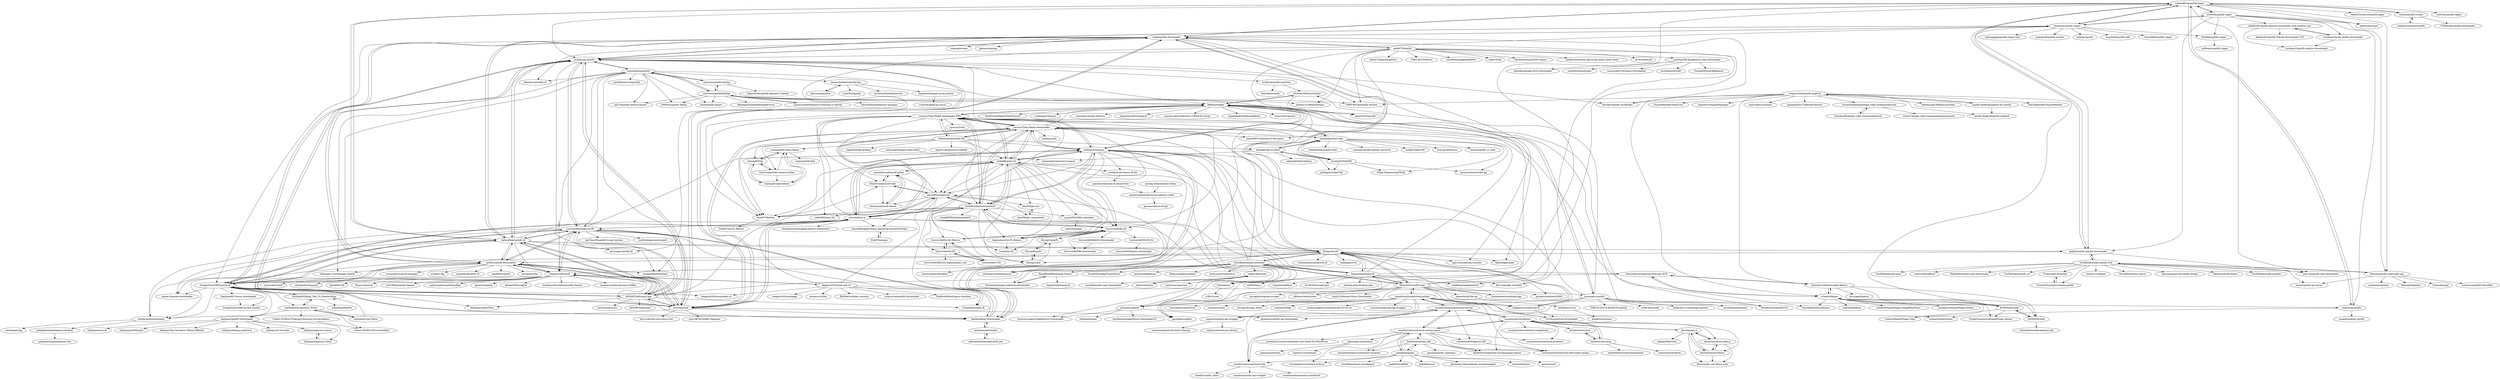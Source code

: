 digraph G {
"robbeofficial/spotifyripper" -> "jrnewell/spotify-ripper"
"robbeofficial/spotifyripper" -> "hbashton/spotify-ripper"
"robbeofficial/spotifyripper" -> "qrpike/spotify-playlist-downloader"
"robbeofficial/spotifyripper" -> "AndersTornkvist/spotifyripper"
"robbeofficial/spotifyripper" -> "frosas/spotify-to-mp3"
"robbeofficial/spotifyripper" -> "mopidy/pyspotify"
"robbeofficial/spotifyripper" -> "Hexxeh/spotify-websocket-api"
"robbeofficial/spotifyripper" -> "paul-vg/spotify-mp3-downloader"
"robbeofficial/spotifyripper" -> "tmerten/spotify-ripper"
"robbeofficial/spotifyripper" -> "ritiek/spotify-downloader"
"robbeofficial/spotifyripper" -> "jwallet/spy-spotify"
"robbeofficial/spotifyripper" -> "plietar/librespot" ["e"=1]
"robbeofficial/spotifyripper" -> "SathyaBhat/spotify-dl"
"Otiel/BandcampDownloader" -> "iheanyi/bandcamp-dl"
"Otiel/BandcampDownloader" -> "RyanBluth/Bandcamp-Greasy"
"Otiel/BandcampDownloader" -> "Miserlou/SoundScrape"
"Otiel/BandcampDownloader" -> "Ezwen/bandcamp-collection-downloader"
"Otiel/BandcampDownloader" -> "yaronzz/Tidal-Media-Downloader-PRO"
"Otiel/BandcampDownloader" -> "TumblThreeApp/TumblThree" ["e"=1]
"Otiel/BandcampDownloader" -> "adsbypasser/adsbypasser" ["e"=1]
"Otiel/BandcampDownloader" -> "obskyr/khinsider"
"Otiel/BandcampDownloader" -> "jaymoulin/keeptune"
"Otiel/BandcampDownloader" -> "flyingrub/scdl"
"Otiel/BandcampDownloader" -> "gpchelkin/scdlbot" ["e"=1]
"Otiel/BandcampDownloader" -> "thelucifermorningstar/SMLoadr-AUX"
"Otiel/BandcampDownloader" -> "yaronzz/Tidal-Media-Downloader"
"Otiel/BandcampDownloader" -> "Bionus/imgbrd-grabber" ["e"=1]
"Otiel/BandcampDownloader" -> "hydrusnetwork/hydrus" ["e"=1]
"iheanyi/bandcamp-dl" -> "Otiel/BandcampDownloader"
"iheanyi/bandcamp-dl" -> "Miserlou/SoundScrape"
"iheanyi/bandcamp-dl" -> "flyingrub/scdl"
"iheanyi/bandcamp-dl" -> "nathom/streamrip"
"iheanyi/bandcamp-dl" -> "gpchelkin/scdlbot" ["e"=1]
"iheanyi/bandcamp-dl" -> "eLvErDe/museek-plus" ["e"=1]
"iheanyi/bandcamp-dl" -> "vitiko98/qobuz-dl"
"iheanyi/bandcamp-dl" -> "nicotine-plus/nicotine-plus" ["e"=1]
"iheanyi/bandcamp-dl" -> "Ibit-to/google-unlocked" ["e"=1]
"iheanyi/bandcamp-dl" -> "Rafiuth/Soggfy"
"iheanyi/bandcamp-dl" -> "ccd0/4chan-x" ["e"=1]
"iheanyi/bandcamp-dl" -> "ImAiiR/QobuzDownloaderX"
"iheanyi/bandcamp-dl" -> "tonikelope/megabasterd" ["e"=1]
"iheanyi/bandcamp-dl" -> "sirjaren/redoflacs" ["e"=1]
"iheanyi/bandcamp-dl" -> "yaronzz/Tidal-Media-Downloader"
"oSumAtrIX/DownOnSpot" -> "Rafiuth/Soggfy"
"oSumAtrIX/DownOnSpot" -> "agent255/clspotify"
"watsonbox/exportify" -> "caseychu/spotify-backup"
"watsonbox/exportify" -> "secuvera/SpotMyBackup"
"watsonbox/exportify" -> "jwallet/spy-spotify"
"watsonbox/exportify" -> "simonschellaert/spotify2am"
"watsonbox/exportify" -> "Rafiuth/Soggfy"
"watsonbox/exportify" -> "jal278/spotify-playlist-export"
"watsonbox/exportify" -> "spotDL/spotify-downloader"
"watsonbox/exportify" -> "JMPerez/spotify-dedup" ["e"=1]
"watsonbox/exportify" -> "xManager-v2/xManager-Spotify" ["e"=1]
"watsonbox/exportify" -> "jlund/spotify-export" ["e"=1]
"watsonbox/exportify" -> "deepjyoti30/ytmdl"
"watsonbox/exportify" -> "LaurenceRawlings/savify"
"watsonbox/exportify" -> "khanhas/spicetify-cli" ["e"=1]
"watsonbox/exportify" -> "mrpond/BlockTheSpot" ["e"=1]
"watsonbox/exportify" -> "pavelkomarov/exportify"
"AllToMP3/alltomp3-app" -> "LaurenceRawlings/savify"
"AllToMP3/alltomp3-app" -> "SwapnilSoni1999/spotify-dl"
"AllToMP3/alltomp3-app" -> "AllToMP3/alltomp3"
"AllToMP3/alltomp3-app" -> "jwallet/spy-spotify"
"AllToMP3/alltomp3-app" -> "artyshko/smd"
"AllToMP3/alltomp3-app" -> "spotDL/spotify-downloader"
"AllToMP3/alltomp3-app" -> "ritiek/spotify-downloader"
"AllToMP3/alltomp3-app" -> "SathyaBhat/spotify-dl"
"AllToMP3/alltomp3-app" -> "miraclx/freyr-js"
"AllToMP3/alltomp3-app" -> "deepjyoti30/ytmdl"
"AllToMP3/alltomp3-app" -> "kmille/deezer-downloader"
"AllToMP3/alltomp3-app" -> "flyingrub/scdl"
"AllToMP3/alltomp3-app" -> "Shabinder/SpotiFlyer" ["e"=1]
"AllToMP3/alltomp3-app" -> "vincelwt/harmony" ["e"=1]
"AllToMP3/alltomp3-app" -> "Oshan96/monkey-dl" ["e"=1]
"deepjyoti30/ytmdl" -> "deepjyoti30/ytmdl-web-v2"
"deepjyoti30/ytmdl" -> "pystardust/ytfzf" ["e"=1]
"deepjyoti30/ytmdl" -> "spotDL/spotify-downloader"
"deepjyoti30/ytmdl" -> "sdushantha/tmpmail" ["e"=1]
"deepjyoti30/ytmdl" -> "LaurenceRawlings/savify"
"deepjyoti30/ytmdl" -> "adi1090x/rofi" ["e"=1]
"deepjyoti30/ytmdl" -> "deepjyoti30/downloader-cli"
"deepjyoti30/ytmdl" -> "Bugswriter/tuxi" ["e"=1]
"deepjyoti30/ytmdl" -> "adi1090x/polybar-themes" ["e"=1]
"deepjyoti30/ytmdl" -> "polymorphicshade/NewPipe" ["e"=1]
"deepjyoti30/ytmdl" -> "qarmin/czkawka" ["e"=1]
"deepjyoti30/ytmdl" -> "akshat46/FlyingFox" ["e"=1]
"deepjyoti30/ytmdl" -> "morpheusthewhite/spicetify-themes" ["e"=1]
"deepjyoti30/ytmdl" -> "SwapnilSoni1999/spotify-dl"
"deepjyoti30/ytmdl" -> "manilarome/the-glorious-dotfiles" ["e"=1]
"lukapusic/soundcloud-dl" -> "flyingrub/scdl"
"lukapusic/soundcloud-dl" -> "013/Soundcloud-Downloader"
"Sorrow446/Qo-DL-Reborn" -> "Sorrow446/Qo-DL"
"Sorrow446/Qo-DL-Reborn" -> "Sorrow446/Ti-DL"
"Sorrow446/Qo-DL-Reborn" -> "Sorrow446/MQ-DL"
"spotDL/spotify-downloader" -> "Shabinder/SpotiFlyer" ["e"=1]
"spotDL/spotify-downloader" -> "SathyaBhat/spotify-dl"
"spotDL/spotify-downloader" -> "SwapnilSoni1999/spotify-dl"
"spotDL/spotify-downloader" -> "yt-dlp/yt-dlp" ["e"=1]
"spotDL/spotify-downloader" -> "LaurenceRawlings/savify"
"spotDL/spotify-downloader" -> "mrpond/BlockTheSpot" ["e"=1]
"spotDL/spotify-downloader" -> "spicetify/spicetify-cli" ["e"=1]
"spotDL/spotify-downloader" -> "xManager-v2/xManager-Spotify" ["e"=1]
"spotDL/spotify-downloader" -> "amd64fox/SpotX" ["e"=1]
"spotDL/spotify-downloader" -> "deepjyoti30/ytmdl"
"spotDL/spotify-downloader" -> "jwallet/spy-spotify"
"spotDL/spotify-downloader" -> "artyshko/smd"
"spotDL/spotify-downloader" -> "pytube/pytube" ["e"=1]
"spotDL/spotify-downloader" -> "revanced/revanced-manager" ["e"=1]
"spotDL/spotify-downloader" -> "AllToMP3/alltomp3-app"
"okonek/tidal-cli-client" -> "lucaslg26/TidalAPI"
"okonek/tidal-cli-client" -> "tamland/python-tidal"
"okonek/tidal-cli-client" -> "arnesongit/repository.arneson"
"okonek/tidal-cli-client" -> "valknight/tidal-desktop"
"Rafiuth/Soggfy" -> "oSumAtrIX/DownOnSpot"
"Rafiuth/Soggfy" -> "jsavargas/zspotify"
"Rafiuth/Soggfy" -> "agent255/clspotify"
"Rafiuth/Soggfy" -> "nathom/streamrip"
"Rafiuth/Soggfy" -> "Cumcord/Cumcord" ["e"=1]
"Rafiuth/Soggfy" -> "FastForwardTeam/FastForward" ["e"=1]
"Rafiuth/Soggfy" -> "wvdumper/dumper" ["e"=1]
"Rafiuth/Soggfy" -> "yaronzz/Tidal-Media-Downloader-PRO"
"Rafiuth/Soggfy" -> "rowrawer/stream-detector" ["e"=1]
"Rafiuth/Soggfy" -> "casualsnek/onthespot"
"Rafiuth/Soggfy" -> "SpamVerse/Piratezparty" ["e"=1]
"Rafiuth/Soggfy" -> "parnexcodes/widevine-L3-WEB-DL-Script" ["e"=1]
"Rafiuth/Soggfy" -> "bogachenko/fuckfuckadblock" ["e"=1]
"Rafiuth/Soggfy" -> "PacketSurf/ZSpotifyGUI"
"Rafiuth/Soggfy" -> "Dniel97/RedSea"
"yaronzz/Tidal-Media-Downloader" -> "yaronzz/Tidal-Media-Downloader-PRO"
"yaronzz/Tidal-Media-Downloader" -> "nathom/streamrip"
"yaronzz/Tidal-Media-Downloader" -> "vitiko98/qobuz-dl"
"yaronzz/Tidal-Media-Downloader" -> "ImAiiR/QobuzDownloaderX"
"yaronzz/Tidal-Media-Downloader" -> "Mastermindzh/tidal-hifi"
"yaronzz/Tidal-Media-Downloader" -> "tamland/python-tidal"
"yaronzz/Tidal-Media-Downloader" -> "yarrm80s/orpheusdl"
"yaronzz/Tidal-Media-Downloader" -> "miraclx/freyr-js"
"yaronzz/Tidal-Media-Downloader" -> "Sorrow446/MQ-DL"
"yaronzz/Tidal-Media-Downloader" -> "tonikelope/megabasterd" ["e"=1]
"yaronzz/Tidal-Media-Downloader" -> "alexkay/spek" ["e"=1]
"yaronzz/Tidal-Media-Downloader" -> "Rafiuth/Soggfy"
"yaronzz/Tidal-Media-Downloader" -> "Dniel97/RedSea"
"yaronzz/Tidal-Media-Downloader" -> "artyshko/smd"
"yaronzz/Tidal-Media-Downloader" -> "tomer8007/widevine-l3-decryptor" ["e"=1]
"mopidy/pyspotify" -> "echonest/pyechonest" ["e"=1]
"mopidy/pyspotify" -> "robbeofficial/spotifyripper"
"mopidy/pyspotify" -> "mopidy/mopidy-spotify" ["e"=1]
"flyingrub/scdl" -> "Miserlou/SoundScrape"
"flyingrub/scdl" -> "lukapusic/soundcloud-dl"
"flyingrub/scdl" -> "iheanyi/bandcamp-dl"
"flyingrub/scdl" -> "ritiek/spotify-downloader"
"flyingrub/scdl" -> "Soundnode/soundnode-app" ["e"=1]
"flyingrub/scdl" -> "nathom/streamrip"
"flyingrub/scdl" -> "yaronzz/Tidal-Media-Downloader"
"flyingrub/scdl" -> "grobie/soundcloud2000" ["e"=1]
"flyingrub/scdl" -> "deepjyoti30/ytmdl"
"flyingrub/scdl" -> "spotDL/spotify-downloader"
"flyingrub/scdl" -> "Otiel/BandcampDownloader"
"flyingrub/scdl" -> "sdushantha/soundcloud-dl" ["e"=1]
"flyingrub/scdl" -> "mps-youtube/mps-youtube" ["e"=1]
"flyingrub/scdl" -> "mikf/gallery-dl" ["e"=1]
"flyingrub/scdl" -> "RipMeApp/ripme" ["e"=1]
"artyshko/smd" -> "LaurenceRawlings/savify"
"artyshko/smd" -> "SwapnilSoni1999/spotify-dl"
"artyshko/smd" -> "SathyaBhat/spotify-dl"
"artyshko/smd" -> "jwallet/spy-spotify"
"artyshko/smd" -> "ritiek/spotify-downloader"
"artyshko/smd" -> "AllToMP3/alltomp3-app"
"artyshko/smd" -> "spotDL/spotify-downloader"
"artyshko/smd" -> "miraclx/freyr-js"
"artyshko/smd" -> "gpchelkin/scdlbot" ["e"=1]
"artyshko/smd" -> "lzzy12/python-aria-mirror-bot" ["e"=1]
"artyshko/smd" -> "yaronzz/Tidal-Media-Downloader"
"artyshko/smd" -> "schollz/spotifydownload"
"artyshko/smd" -> "yash-dk/TorToolkit-Telegram" ["e"=1]
"artyshko/smd" -> "kmille/deezer-downloader"
"artyshko/smd" -> "deepjyoti30/ytmdl"
"soundcloud/waveformjs" -> "beschulz/wav2json"
"soundcloud/waveformjs" -> "bbcrd/peaks.js"
"soundcloud/waveformjs" -> "soundcloud/soundcloud-javascript"
"soundcloud/waveformjs" -> "soundcloud/soundcloud-custom-player"
"soundcloud/waveformjs" -> "beschulz/wav2png"
"soundcloud/waveformjs" -> "kilokeith/soundcloud-soundmanager-player"
"soundcloud/waveformjs" -> "bbcrd/waveform-data.js"
"soundcloud/waveformjs" -> "bbcrd/audiowaveform"
"soundcloud/waveformjs" -> "soundcloud/soundcloud-premiere"
"soundcloud/waveformjs" -> "soundcloud/soundcloud-competition"
"LaurenceRawlings/savify" -> "SwapnilSoni1999/spotify-dl"
"LaurenceRawlings/savify" -> "SathyaBhat/spotify-dl"
"LaurenceRawlings/savify" -> "artyshko/smd"
"LaurenceRawlings/savify" -> "AllToMP3/alltomp3-app"
"LaurenceRawlings/savify" -> "kmille/deezer-downloader"
"LaurenceRawlings/savify" -> "miraclx/freyr-js"
"LaurenceRawlings/savify" -> "spotDL/spotify-downloader"
"LaurenceRawlings/savify" -> "jwallet/spy-spotify"
"LaurenceRawlings/savify" -> "schollz/spotifydownload"
"LaurenceRawlings/savify" -> "Oshan96/monkey-dl" ["e"=1]
"LaurenceRawlings/savify" -> "deepjyoti30/ytmdl"
"LaurenceRawlings/savify" -> "nathom/streamrip"
"LaurenceRawlings/savify" -> "JayChen35/spotify-to-mp3-python"
"LaurenceRawlings/savify" -> "justfoolingaround/animdl" ["e"=1]
"LaurenceRawlings/savify" -> "anime-dl/anime-downloader" ["e"=1]
"secuvera/SpotMyBackup" -> "caseychu/spotify-backup"
"secuvera/SpotMyBackup" -> "watsonbox/exportify"
"secuvera/SpotMyBackup" -> "CHEF-KOCH/Spotify-Ad-free" ["e"=1]
"secuvera/SpotMyBackup" -> "jal278/spotify-playlist-export"
"secuvera/SpotMyBackup" -> "yueyericardo/Netease-to-Youtube-or-Spotify"
"secuvera/SpotMyBackup" -> "eduardolima93/playlist-manager" ["e"=1]
"secuvera/SpotMyBackup" -> "Skyleiger/SpotMyBackupReverse"
"secuvera/SpotMyBackup" -> "Rafiuth/Soggfy"
"secuvera/SpotMyBackup" -> "master131/BlockTheSpot" ["e"=1]
"secuvera/SpotMyBackup" -> "JMPerez/spotify-dedup" ["e"=1]
"secuvera/SpotMyBackup" -> "adsbypasser/adsbypasser" ["e"=1]
"secuvera/SpotMyBackup" -> "jlund/spotify-export" ["e"=1]
"caseychu/spotify-backup" -> "watsonbox/exportify"
"caseychu/spotify-backup" -> "secuvera/SpotMyBackup"
"caseychu/spotify-backup" -> "helpsterTee/spotify-playlists-2-deezer"
"Miserlou/SoundScrape" -> "flyingrub/scdl"
"Miserlou/SoundScrape" -> "iheanyi/bandcamp-dl"
"Miserlou/SoundScrape" -> "soundcloud/soundcloud-python"
"Miserlou/SoundScrape" -> "Otiel/BandcampDownloader"
"Miserlou/SoundScrape" -> "jakiestfu/off-the-rip"
"Miserlou/SoundScrape" -> "althonos/InstaLooter" ["e"=1]
"Miserlou/SoundScrape" -> "lukapusic/soundcloud-dl"
"Miserlou/SoundScrape" -> "ritiek/spotify-downloader"
"Miserlou/SoundScrape" -> "gpchelkin/scdlbot" ["e"=1]
"Miserlou/SoundScrape" -> "013/Soundcloud-Downloader"
"Miserlou/SoundScrape" -> "yask123/Instant-Music-Downloader" ["e"=1]
"Miserlou/SoundScrape" -> "grobie/soundcloud2000" ["e"=1]
"Miserlou/SoundScrape" -> "robbeofficial/spotifyripper"
"Miserlou/SoundScrape" -> "rarcega/instagram-scraper" ["e"=1]
"Miserlou/SoundScrape" -> "Soundnode/soundnode-app" ["e"=1]
"ritiek/spotify-downloader" -> "artyshko/smd"
"ritiek/spotify-downloader" -> "SathyaBhat/spotify-dl"
"ritiek/spotify-downloader" -> "AllToMP3/alltomp3-app"
"ritiek/spotify-downloader" -> "flyingrub/scdl"
"ritiek/spotify-downloader" -> "jwallet/spy-spotify"
"ritiek/spotify-downloader" -> "SwapnilSoni1999/spotify-dl"
"ritiek/spotify-downloader" -> "hbashton/spotify-ripper"
"ritiek/spotify-downloader" -> "mps-youtube/mps-youtube" ["e"=1]
"ritiek/spotify-downloader" -> "robbeofficial/spotifyripper"
"ritiek/spotify-downloader" -> "khanhas/spicetify-cli" ["e"=1]
"ritiek/spotify-downloader" -> "Xeroday/Spotify-Ad-Blocker" ["e"=1]
"ritiek/spotify-downloader" -> "meik97/XSpotify"
"ritiek/spotify-downloader" -> "RipMeApp/ripme" ["e"=1]
"ritiek/spotify-downloader" -> "nukeop/nuclear" ["e"=1]
"ritiek/spotify-downloader" -> "plamere/spotipy" ["e"=1]
"soundcloud/soundcloud-custom-player" -> "soundcloud/waveformjs"
"soundcloud/soundcloud-custom-player" -> "soundcloud/soundcloud-premiere"
"soundcloud/soundcloud-custom-player" -> "kilokeith/soundcloud-soundmanager-player"
"soundcloud/soundcloud-custom-player" -> "ToneDen/toneden-sdk"
"soundcloud/soundcloud-custom-player" -> "soundcloud/Widget-JS-API"
"soundcloud/soundcloud-custom-player" -> "soundcloud/soundcloud-javascript"
"soundcloud/soundcloud-custom-player" -> "jxnblk/plangular"
"soundcloud/soundcloud-custom-player" -> "voronianski/soundcloud-audio.js" ["e"=1]
"soundcloud/soundcloud-custom-player" -> "mptre/php-soundcloud"
"soundcloud/soundcloud-custom-player" -> "soundcloud/SoundCloud-API-jQuery-plugin"
"soundcloud/soundcloud-custom-player" -> "michaelbromley/soundcloud-visualizer" ["e"=1]
"soundcloud/soundcloud-custom-player" -> "jaredatch/Custom-Metaboxes-and-Fields-for-WordPress" ["e"=1]
"meik97/XSpotify" -> "jonathanTIE/googledrive-copy-downloader"
"meik97/XSpotify" -> "hackerschoice/thc-tips-tricks-hacks-cheat-sheet" ["e"=1]
"meik97/XSpotify" -> "CHEF-KOCH/Spotify-Ad-free" ["e"=1]
"meik97/XSpotify" -> "mrwnwttk/scdl"
"meik97/XSpotify" -> "abdulr7mann/hackerEnv" ["e"=1]
"meik97/XSpotify" -> "Ibit-to/google-unlocked" ["e"=1]
"meik97/XSpotify" -> "tomer8007/widevine-l3-decryptor" ["e"=1]
"meik97/XSpotify" -> "CHEF-KOCH/Warez" ["e"=1]
"meik97/XSpotify" -> "master131/BlockTheSpot" ["e"=1]
"meik97/XSpotify" -> "ionicfirebaseapp/getflutter" ["e"=1]
"meik97/XSpotify" -> "jwallet/spy-spotify"
"meik97/XSpotify" -> "ritiek/spotify-downloader"
"meik97/XSpotify" -> "tellytv/telly" ["e"=1]
"meik97/XSpotify" -> "adsbypasser/adsbypasser" ["e"=1]
"meik97/XSpotify" -> "MachineGunnur/GOG-Games" ["e"=1]
"SathyaBhat/spotify-dl" -> "LaurenceRawlings/savify"
"SathyaBhat/spotify-dl" -> "SwapnilSoni1999/spotify-dl"
"SathyaBhat/spotify-dl" -> "spotDL/spotify-downloader"
"SathyaBhat/spotify-dl" -> "artyshko/smd"
"SathyaBhat/spotify-dl" -> "ritiek/spotify-downloader"
"SathyaBhat/spotify-dl" -> "invicnaper/spotify-dl"
"SathyaBhat/spotify-dl" -> "jwallet/spy-spotify"
"SathyaBhat/spotify-dl" -> "AllToMP3/alltomp3-app"
"SathyaBhat/spotify-dl" -> "deepjyoti30/ytmdl"
"SathyaBhat/spotify-dl" -> "qrpike/spotify-playlist-downloader"
"SathyaBhat/spotify-dl" -> "miraclx/freyr-js"
"SathyaBhat/spotify-dl" -> "schollz/spotifydownload"
"SathyaBhat/spotify-dl" -> "anime-dl/anime-downloader" ["e"=1]
"SathyaBhat/spotify-dl" -> "flyingrub/scdl"
"SathyaBhat/spotify-dl" -> "robbeofficial/spotifyripper"
"badumbass/Qo-DL-Reborn" -> "Sorrow446/MQ-DL"
"badumbass/Qo-DL-Reborn" -> "vvaidy/Qo-DL"
"bbcrd/peaks.js" -> "bbcrd/waveform-data.js"
"bbcrd/peaks.js" -> "bbcrd/audiowaveform"
"bbcrd/peaks.js" -> "soundcloud/waveformjs"
"bbcrd/peaks.js" -> "bbcrd/audio_waveform-ruby"
"bbcrd/peaks.js" -> "sebpiq/WAAClock" ["e"=1]
"SwapnilSoni1999/spotify-dl" -> "LaurenceRawlings/savify"
"SwapnilSoni1999/spotify-dl" -> "SathyaBhat/spotify-dl"
"SwapnilSoni1999/spotify-dl" -> "spotDL/spotify-downloader"
"SwapnilSoni1999/spotify-dl" -> "artyshko/smd"
"SwapnilSoni1999/spotify-dl" -> "AllToMP3/alltomp3-app"
"SwapnilSoni1999/spotify-dl" -> "jwallet/spy-spotify"
"SwapnilSoni1999/spotify-dl" -> "miraclx/freyr-js"
"SwapnilSoni1999/spotify-dl" -> "schollz/spotifydownload"
"SwapnilSoni1999/spotify-dl" -> "SaiTeja69/Assignment_Writer"
"SwapnilSoni1999/spotify-dl" -> "hidimpu/Spotify-Downloader"
"SwapnilSoni1999/spotify-dl" -> "anime-dl/anime-downloader" ["e"=1]
"SwapnilSoni1999/spotify-dl" -> "kmille/deezer-downloader"
"SwapnilSoni1999/spotify-dl" -> "SaiTeja69/Digital_Text_To_Handwriting"
"SwapnilSoni1999/spotify-dl" -> "SwapnilSoni1999/vaccine-tracker"
"SwapnilSoni1999/spotify-dl" -> "Dayhawk007/music-downloader"
"miraclx/freyr-js" -> "nathom/streamrip"
"miraclx/freyr-js" -> "vitiko98/qobuz-dl"
"miraclx/freyr-js" -> "ImAiiR/QobuzDownloaderX"
"miraclx/freyr-js" -> "LaurenceRawlings/savify"
"miraclx/freyr-js" -> "glomatico/gamdl"
"miraclx/freyr-js" -> "yaronzz/Tidal-Media-Downloader"
"miraclx/freyr-js" -> "SwapnilSoni1999/spotify-dl"
"miraclx/freyr-js" -> "Sorrow446/MQ-DL"
"miraclx/freyr-js" -> "artyshko/smd"
"miraclx/freyr-js" -> "yarrm80s/orpheusdl"
"miraclx/freyr-js" -> "yaronzz/Tidal-Media-Downloader-PRO"
"miraclx/freyr-js" -> "kmille/deezer-downloader"
"miraclx/freyr-js" -> "bunnykek/Apple-Music-Animated-Artwork-Fetcher"
"miraclx/freyr-js" -> "loveyoursupport/AppleMusic-Downloader"
"miraclx/freyr-js" -> "Shubhamrawat5/apple-playlist-downloader"
"deepjyoti30/ytmdl-web-v2" -> "deepjyoti30/ytmdl"
"deepjyoti30/ytmdl-web-v2" -> "deepjyoti30/startpage" ["e"=1]
"deepjyoti30/ytmdl-web-v2" -> "ntoporcov/iQbit" ["e"=1]
"deepjyoti30/ytmdl-web-v2" -> "BillDietrich/fake_contacts"
"deepjyoti30/ytmdl-web-v2" -> "jsavargas/zspotify"
"deepjyoti30/ytmdl-web-v2" -> "nathom/streamrip"
"deepjyoti30/ytmdl-web-v2" -> "rickyrorton/spotify-downloader"
"deepjyoti30/ytmdl-web-v2" -> "TheDavidDelta/lingva-translate" ["e"=1]
"deepjyoti30/ytmdl-web-v2" -> "Oshan96/monkey-dl" ["e"=1]
"deepjyoti30/ytmdl-web-v2" -> "vitiko98/qobuz-dl"
"deepjyoti30/ytmdl-web-v2" -> "deepjyoti30/downloader-cli"
"jwallet/spy-spotify" -> "artyshko/smd"
"jwallet/spy-spotify" -> "LaurenceRawlings/savify"
"jwallet/spy-spotify" -> "SwapnilSoni1999/spotify-dl"
"jwallet/spy-spotify" -> "AllToMP3/alltomp3-app"
"jwallet/spy-spotify" -> "spotDL/spotify-downloader"
"jwallet/spy-spotify" -> "hbashton/spotify-ripper"
"jwallet/spy-spotify" -> "SathyaBhat/spotify-dl"
"jwallet/spy-spotify" -> "CHEF-KOCH/Spotify-Ad-free" ["e"=1]
"jwallet/spy-spotify" -> "Xeroday/Spotify-Ad-Blocker" ["e"=1]
"jwallet/spy-spotify" -> "Rafiuth/Soggfy"
"jwallet/spy-spotify" -> "ritiek/spotify-downloader"
"jwallet/spy-spotify" -> "watsonbox/exportify"
"jwallet/spy-spotify" -> "mrpond/BlockTheSpot" ["e"=1]
"jwallet/spy-spotify" -> "yaronzz/Tidal-Media-Downloader"
"jwallet/spy-spotify" -> "eviabs/downtify-premium"
"frosas/spotify-to-mp3" -> "raldenhoven/downloadify"
"frosas/spotify-to-mp3" -> "FGRibreau/spotify-downloader"
"frosas/spotify-to-mp3" -> "robbeofficial/spotifyripper"
"raldenhoven/downloadify" -> "frosas/spotify-to-mp3"
"sergiocastell/spotify-dogfood" -> "spotify-dogfood/updater-for-spotify"
"sergiocastell/spotify-dogfood" -> "Deletescape-Media/Lawnchair" ["e"=1]
"sergiocastell/spotify-dogfood" -> "ExtendLord/DeezLoader-Reborn"
"sergiocastell/spotify-dogfood" -> "spotify-dogfood/spotify-dogfood"
"sergiocastell/spotify-dogfood" -> "CHEF-KOCH/Spotify-Ad-free" ["e"=1]
"sergiocastell/spotify-dogfood" -> "svbnet/Athame"
"sergiocastell/spotify-dogfood" -> "Xeroday/Spotify-Ad-Blocker" ["e"=1]
"sergiocastell/spotify-dogfood" -> "NanoAdblocker/NanoDefender" ["e"=1]
"sergiocastell/spotify-dogfood" -> "J05HI/DeezLoadr"
"sergiocastell/spotify-dogfood" -> "NanoAdblocker/NanoCore" ["e"=1]
"sergiocastell/spotify-dogfood" -> "topjohnwu/MagiskManager" ["e"=1]
"sergiocastell/spotify-dogfood" -> "amirzaidi/Launcher3" ["e"=1]
"sergiocastell/spotify-dogfood" -> "jspenguin2017/uBlockProtector" ["e"=1]
"sergiocastell/spotify-dogfood" -> "streamondemand/plugin.video.streamondemand"
"RyanBluth/Bandcamp-Greasy" -> "Ezwen/bandcamp-collection-downloader"
"RyanBluth/Bandcamp-Greasy" -> "impaler/bandcamp-dl"
"Mastermindzh/tidal-hifi" -> "yaronzz/Tidal-Media-Downloader"
"Mastermindzh/tidal-hifi" -> "yaronzz/Tidal-Media-Downloader-PRO"
"Mastermindzh/tidal-hifi" -> "shawaj/HiTide"
"Mastermindzh/tidal-hifi" -> "vitiko98/qobuz-dl"
"Mastermindzh/tidal-hifi" -> "okonek/tidal-cli-client"
"Mastermindzh/tidal-hifi" -> "TonyTromp/tidal-connect-docker"
"Mastermindzh/tidal-hifi" -> "InputUsername/rescrobbled" ["e"=1]
"Mastermindzh/tidal-hifi" -> "seniorgod/ifi-tidal-release"
"Mastermindzh/tidal-hifi" -> "nathom/streamrip"
"Mastermindzh/tidal-hifi" -> "ImAiiR/QobuzDownloaderX"
"Mastermindzh/tidal-hifi" -> "rippin93/tidal-desktop"
"glomatico/gamdl" -> "glomatico/spotify-aac-downloader"
"glomatico/gamdl" -> "SonMaxime/AppleMusic-DownloaderV2"
"glomatico/gamdl" -> "loveyoursupport/AppleMusic-Downloader"
"glomatico/gamdl" -> "Diazole/dumper" ["e"=1]
"bbcrd/audiowaveform" -> "bbcrd/waveform-data.js"
"bbcrd/audiowaveform" -> "bbcrd/peaks.js"
"bbcrd/audiowaveform" -> "bbcrd/audio_waveform-ruby"
"qrpike/spotify-playlist-downloader" -> "paul-vg/spotify-mp3-downloader"
"qrpike/spotify-playlist-downloader" -> "TooTallNate/node-spotify-web"
"qrpike/spotify-playlist-downloader" -> "robbeofficial/spotifyripper"
"qrpike/spotify-playlist-downloader" -> "schollz/spotifydownload"
"vitiko98/qobuz-dl" -> "ImAiiR/QobuzDownloaderX"
"vitiko98/qobuz-dl" -> "nathom/streamrip"
"vitiko98/qobuz-dl" -> "yaronzz/Tidal-Media-Downloader-PRO"
"vitiko98/qobuz-dl" -> "yaronzz/Tidal-Media-Downloader"
"vitiko98/qobuz-dl" -> "Sorrow446/MQ-DL"
"vitiko98/qobuz-dl" -> "badumbass/Qo-DL-Reborn"
"vitiko98/qobuz-dl" -> "yarrm80s/orpheusdl"
"vitiko98/qobuz-dl" -> "miraclx/freyr-js"
"vitiko98/qobuz-dl" -> "purpl3F0x/MQA_identifier"
"vitiko98/qobuz-dl" -> "JemPH/qbz-xxx"
"vitiko98/qobuz-dl" -> "Dniel97/RedSea"
"vitiko98/qobuz-dl" -> "Slyyxp/rsack"
"vitiko98/qobuz-dl" -> "glomatico/gamdl"
"vitiko98/qobuz-dl" -> "crackhub-dev/music-dl-bot"
"vitiko98/qobuz-dl" -> "yarrm80s/orpheusdl-qobuz"
"jrnewell/spotify-ripper" -> "robbeofficial/spotifyripper"
"jrnewell/spotify-ripper" -> "hbashton/spotify-ripper"
"jrnewell/spotify-ripper" -> "SolidHal/spotify-ripper"
"jrnewell/spotify-ripper" -> "Lordmau5/node-spotify-downloader"
"jrnewell/spotify-ripper" -> "qrpike/spotify-playlist-downloader"
"jrnewell/spotify-ripper" -> "mopidy/pyspotify"
"jrnewell/spotify-ripper" -> "dekiller82/spotify-playlist-downloader-with-windows-gui"
"jrnewell/spotify-ripper" -> "Hexxeh/spotify-websocket-api"
"jrnewell/spotify-ripper" -> "plietar/librespot" ["e"=1]
"Hexxeh/spotify-websocket-api" -> "TooTallNate/node-spotify-web"
"Hexxeh/spotify-websocket-api" -> "liesen/spotify-api-server" ["e"=1]
"Hexxeh/spotify-websocket-api" -> "Hexxeh/libpebble" ["e"=1]
"Hexxeh/spotify-websocket-api" -> "Schnouki/spop" ["e"=1]
"Hexxeh/spotify-websocket-api" -> "woutervanwijk/Pi-MusicBox" ["e"=1]
"Hexxeh/spotify-websocket-api" -> "mazkolain/spotimc" ["e"=1]
"yueyericardo/Netease-to-Youtube-or-Spotify" -> "secuvera/SpotMyBackup"
"thelucifermorningstar/SMLoadr-AUX" -> "svbnet/Athame"
"thelucifermorningstar/SMLoadr-AUX" -> "d-fi/releases"
"thelucifermorningstar/SMLoadr-AUX" -> "ExtendLord/DeezLoader-Reborn"
"jonathanTIE/googledrive-copy-downloader" -> "shkcodes/google-drive-downloader"
"jonathanTIE/googledrive-copy-downloader" -> "sin2000/zdownloader"
"jonathanTIE/googledrive-copy-downloader" -> "monuyadav016/Saavn-Downloader" ["e"=1]
"jonathanTIE/googledrive-copy-downloader" -> "architdate/drivedl"
"jonathanTIE/googledrive-copy-downloader" -> "ItoshikiMonset/Bakaleech"
"streamondemand/plugin.video.streamondemand" -> "Zanzibar82/plugin.video.streamondemand"
"streamondemand/plugin.video.streamondemand" -> "orione7/plugin.video.streamondemand-pureita"
"nathom/streamrip" -> "vitiko98/qobuz-dl"
"nathom/streamrip" -> "yaronzz/Tidal-Media-Downloader"
"nathom/streamrip" -> "yaronzz/Tidal-Media-Downloader-PRO"
"nathom/streamrip" -> "ImAiiR/QobuzDownloaderX"
"nathom/streamrip" -> "kmille/deezer-downloader"
"nathom/streamrip" -> "yarrm80s/orpheusdl"
"nathom/streamrip" -> "miraclx/freyr-js"
"nathom/streamrip" -> "glomatico/gamdl"
"nathom/streamrip" -> "Dniel97/RedSea"
"nathom/streamrip" -> "Rafiuth/Soggfy"
"nathom/streamrip" -> "badumbass/Qo-DL-Reborn"
"nathom/streamrip" -> "Sorrow446/MQ-DL"
"nathom/streamrip" -> "Slyyxp/rsack"
"nathom/streamrip" -> "crackhub-dev/music-dl-bot"
"nathom/streamrip" -> "d-fi/releases"
"parnexcodes/tidal-dl-discord-bot" -> "parnexcodes/tmdb-movie-website-svelte"
"jxnblk/plangular" -> "soundblogs/react-soundplayer" ["e"=1]
"jxnblk/plangular" -> "ToneDen/toneden-sdk"
"jxnblk/plangular" -> "jxnblk/SoundRad"
"jxnblk/plangular" -> "jxnblk/basscss" ["e"=1]
"jxnblk/plangular" -> "soundcloud/soundcloud-custom-player"
"jxnblk/plangular" -> "voronianski/soundcloud-audio.js" ["e"=1]
"jxnblk/plangular" -> "perminder-klair/angular-soundmanager2" ["e"=1]
"jxnblk/plangular" -> "soundcloud/soundcloud-ruby"
"jxnblk/plangular" -> "mrmrs/tachyons" ["e"=1]
"jxnblk/plangular" -> "mrmrs/mnml" ["e"=1]
"jsavargas/zspotify" -> "PacketSurf/ZSpotifyGUI"
"jsavargas/zspotify" -> "Rafiuth/Soggfy"
"jsavargas/zspotify" -> "THIS-IS-NOT-A-BACKUP/zspotify"
"jsavargas/zspotify" -> "casualsnek/onthespot"
"jsavargas/zspotify" -> "nathom/streamrip"
"jsavargas/zspotify" -> "zotify-dev/zotify"
"jsavargas/zspotify" -> "oSumAtrIX/DownOnSpot"
"jsavargas/zspotify" -> "kokarare1212/librespot-python"
"jsavargas/zspotify" -> "glomatico/gamdl"
"jsavargas/zspotify" -> "glomatico/spotify-aac-downloader"
"Sorrow446/MQ-DL" -> "badumbass/Qo-DL-Reborn"
"Sorrow446/MQ-DL" -> "Sorrow446/MOOV-DL"
"Sorrow446/MQ-DL" -> "ImAiiR/QobuzDownloaderX"
"Sorrow446/MQ-DL" -> "Sorrow446/Qo-DL-Reborn"
"Sorrow446/MQ-DL" -> "Sorrow446/HRA-Downloader"
"Sorrow446/MQ-DL" -> "Sorrow446/IDAGIO-Downloader"
"Sorrow446/MQ-DL" -> "Slyyxp/GeniePy"
"Sorrow446/MQ-DL" -> "vvaidy/Qo-DL"
"TooTallNate/node-spotify-web" -> "Hexxeh/spotify-websocket-api"
"TooTallNate/node-spotify-web" -> "Floby/node-libspotify"
"TooTallNate/node-spotify-web" -> "FrontierPsychiatrist/node-spotify"
"TooTallNate/node-spotify-web" -> "TooTallNate/node-speaker" ["e"=1]
"TooTallNate/node-spotify-web" -> "qrpike/spotify-playlist-downloader"
"TooTallNate/node-spotify-web" -> "paul-vg/spotify-mp3-downloader"
"TooTallNate/node-spotify-web" -> "TooTallNate/node-lame" ["e"=1]
"TooTallNate/node-spotify-web" -> "liesen/spotify-api-server" ["e"=1]
"TooTallNate/node-spotify-web" -> "sohutv/hotcaffeine" ["e"=1]
"TooTallNate/node-spotify-web" -> "WeeJeWel/spotify-mp3-downloader"
"TooTallNate/node-spotify-web" -> "TooTallNate/spotify-uri"
"TooTallNate/node-spotify-web" -> "shihuili1218/klein" ["e"=1]
"TooTallNate/node-spotify-web" -> "TooTallNate/ansi-canvas" ["e"=1]
"TooTallNate/node-spotify-web" -> "baimingxuan/vue3-admin-design" ["e"=1]
"TooTallNate/node-spotify-web" -> "HandsomeLeft/Veaser" ["e"=1]
"schollz/spotifydownload" -> "schollz/getsong"
"schollz/spotifydownload" -> "pathephone/pathephone-desktop"
"obskyr/khinsider" -> "obskyr/thehylia"
"obskyr/khinsider" -> "vgmtrans/vgmtrans" ["e"=1]
"obskyr/khinsider" -> "trash/khinsider-mp3-downloader"
"jakiestfu/off-the-rip" -> "koenkivits/x-nes"
"soundcloud/soundcloud-ruby" -> "tumblr/tumblr_client" ["e"=1]
"soundcloud/soundcloud-ruby" -> "soundcloud/soundcloud-javascript"
"soundcloud/soundcloud-ruby" -> "soundcloud/ruby-api-wrapper"
"soundcloud/soundcloud-ruby" -> "soundcloud/omniauth-soundcloud"
"lucaslg26/TidalAPI" -> "tamland/python-tidal"
"lucaslg26/TidalAPI" -> "spencercharest/tidal-api"
"lucaslg26/TidalAPI" -> "okonek/tidal-cli-client"
"lucaslg26/TidalAPI" -> "jackfagner/OpenTidl"
"lucaslg26/TidalAPI" -> "Fokka-Engineering/TIDAL"
"ExtendLord/DeezLoader-Reborn" -> "svbnet/Athame"
"ExtendLord/DeezLoader-Reborn" -> "J05HI/SMLoadr"
"ExtendLord/DeezLoader-Reborn" -> "J05HI/DeezLoadr"
"ExtendLord/DeezLoader-Reborn" -> "thelucifermorningstar/SMLoadr-AUX"
"ExtendLord/DeezLoader-Reborn" -> "invu/opentheatre"
"seniorgod/ifi-tidal-release" -> "shawaj/ifi-tidal-release"
"seniorgod/ifi-tidal-release" -> "shawaj/HiTide"
"seniorgod/ifi-tidal-release" -> "seniorgod/ifi-tidal"
"soundcloud/soundcloud-python" -> "soundcloud/soundcloud-javascript"
"soundcloud/soundcloud-python" -> "Miserlou/SoundScrape"
"soundcloud/soundcloud-python" -> "soundcloud/soundcloud-ruby"
"soundcloud/soundcloud-python" -> "echonest/remix" ["e"=1]
"soundcloud/soundcloud-python" -> "echonest/pyechonest" ["e"=1]
"soundcloud/soundcloud-python" -> "soundcloud/java-api-wrapper"
"soundcloud/soundcloud-python" -> "mopidy/pyspotify"
"soundcloud/soundcloud-python" -> "discogs/discogs_client" ["e"=1]
"soundcloud/soundcloud-python" -> "lukapusic/soundcloud-dl"
"soundcloud/soundcloud-python" -> "soundcloud/api"
"soundcloud/soundcloud-python" -> "ashleymoakes/soundcloud-like-list-to-csv"
"soundcloud/soundcloud-python" -> "soundcloud/python-api-wrapper"
"soundcloud/soundcloud-python" -> "soundcloud/SoundCloud-API-jQuery-plugin"
"soundcloud/soundcloud-python" -> "013/Soundcloud-Downloader"
"soundcloud/soundcloud-python" -> "YouriAckx/SoundCloud"
"d-fi/releases" -> "d-fi/d-fi-core"
"ImAiiR/QobuzDownloaderX" -> "vitiko98/qobuz-dl"
"ImAiiR/QobuzDownloaderX" -> "Sorrow446/MQ-DL"
"ImAiiR/QobuzDownloaderX" -> "yaronzz/Tidal-Media-Downloader-PRO"
"ImAiiR/QobuzDownloaderX" -> "badumbass/Qo-DL-Reborn"
"ImAiiR/QobuzDownloaderX" -> "nathom/streamrip"
"ImAiiR/QobuzDownloaderX" -> "yaronzz/Tidal-Media-Downloader"
"ImAiiR/QobuzDownloaderX" -> "yarrm80s/orpheusdl"
"ImAiiR/QobuzDownloaderX" -> "Sorrow446/Qo-DL-Reborn"
"ImAiiR/QobuzDownloaderX" -> "Dniel97/RedSea"
"ImAiiR/QobuzDownloaderX" -> "vitiko98/Qobuz-DL"
"ImAiiR/QobuzDownloaderX" -> "ImAiiR/TIDALDownloaderX"
"ImAiiR/QobuzDownloaderX" -> "Sorrow446/Qo-DL"
"ImAiiR/QobuzDownloaderX" -> "vvaidy/Qo-DL"
"ImAiiR/QobuzDownloaderX" -> "purpl3F0x/MQA_identifier"
"ImAiiR/QobuzDownloaderX" -> "miraclx/freyr-js"
"pathephone/pathephone-desktop" -> "pathephone/pathephone-web"
"soundcloud/java-api-wrapper" -> "soundcloud/android-intent-sharing"
"soundcloud/java-api-wrapper" -> "nok/soundcloud-java-library"
"yaronzz/Tidal-Media-Downloader-PRO" -> "yaronzz/Tidal-Media-Downloader"
"yaronzz/Tidal-Media-Downloader-PRO" -> "ImAiiR/QobuzDownloaderX"
"yaronzz/Tidal-Media-Downloader-PRO" -> "nathom/streamrip"
"yaronzz/Tidal-Media-Downloader-PRO" -> "vitiko98/qobuz-dl"
"yaronzz/Tidal-Media-Downloader-PRO" -> "Dniel97/RedSea"
"yaronzz/Tidal-Media-Downloader-PRO" -> "yarrm80s/orpheusdl"
"yaronzz/Tidal-Media-Downloader-PRO" -> "yaronzz/Suda"
"yaronzz/Tidal-Media-Downloader-PRO" -> "tamland/python-tidal"
"yaronzz/Tidal-Media-Downloader-PRO" -> "Rafiuth/Soggfy"
"yaronzz/Tidal-Media-Downloader-PRO" -> "Mastermindzh/tidal-hifi"
"yaronzz/Tidal-Media-Downloader-PRO" -> "Dniel97/orpheusdl-tidal"
"yaronzz/Tidal-Media-Downloader-PRO" -> "Sorrow446/MQ-DL"
"yaronzz/Tidal-Media-Downloader-PRO" -> "vitiko98/Qobuz-DL"
"yaronzz/Tidal-Media-Downloader-PRO" -> "fuzzybabybunny/Athame"
"yaronzz/Tidal-Media-Downloader-PRO" -> "badumbass/Qo-DL-Reborn"
"hbashton/spotify-ripper" -> "robbeofficial/spotifyripper"
"hbashton/spotify-ripper" -> "hedwiggggg/spotify-ripper-web"
"hbashton/spotify-ripper" -> "jrnewell/spotify-ripper"
"hbashton/spotify-ripper" -> "SolidHal/spotify-ripper"
"hbashton/spotify-ripper" -> "mopidy/libspotify-archive"
"hbashton/spotify-ripper" -> "jwallet/spy-spotify"
"hbashton/spotify-ripper" -> "qrpike/spotify-playlist-downloader"
"hbashton/spotify-ripper" -> "jodal/pyspotify"
"hbashton/spotify-ripper" -> "ritiek/spotify-downloader"
"hbashton/spotify-ripper" -> "mopidy/libspotify-deb"
"hbashton/spotify-ripper" -> "invicnaper/spotify-dl"
"hbashton/spotify-ripper" -> "richardk80/spotify-ripper"
"purpl3F0x/MQA_identifier" -> "redsudo/mqaid"
"R3AP3/amogus" -> "bunnykek/Apple-Music-Animated-Artwork-Fetcher"
"Sorrow446/MOOV-DL" -> "Sorrow446/Napster-downloader"
"yarrm80s/orpheusdl" -> "Dniel97/orpheusdl-tidal"
"yarrm80s/orpheusdl" -> "yarrm80s/orpheusdl-qobuz"
"yarrm80s/orpheusdl" -> "Dniel97/RedSea"
"yarrm80s/orpheusdl" -> "uhwot/orpheusdl-deezer"
"yarrm80s/orpheusdl" -> "bunnykek/Apple-Music-Animated-Artwork-Fetcher"
"yarrm80s/orpheusdl" -> "JemPH/qdr_remastered"
"yarrm80s/orpheusdl" -> "JemPH/qbz-xxx"
"yarrm80s/orpheusdl" -> "Slyyxp/rsack"
"yarrm80s/orpheusdl" -> "ImAiiR/QobuzDownloaderX"
"yarrm80s/orpheusdl-qobuz" -> "uhwot/orpheusdl-deezer"
"yarrm80s/orpheusdl-qobuz" -> "Dniel97/orpheusdl-tidal"
"spotify-dogfood/updater-for-spotify" -> "spotify-dogfood/spotify-dogfood"
"spotify-dogfood/updater-for-spotify" -> "sergiocastell/spotify-dogfood"
"hidimpu/Spotify-Downloader" -> "hidimpu/music-dl"
"hidimpu/Spotify-Downloader" -> "hidimpu/portfolionew"
"hidimpu/Spotify-Downloader" -> "hidimpu/Tip-Calculator-30DaysOfKotlin-"
"hidimpu/Spotify-Downloader" -> "hidimpu/hidimpu.github.io"
"hidimpu/Spotify-Downloader" -> "hidimpu/url-shortner"
"hidimpu/Spotify-Downloader" -> "hidimpu/logimusic-server"
"hidimpu/Spotify-Downloader" -> "hidimpu/logimusic-client"
"hidimpu/logimusic-client" -> "hidimpu/logimusic-server"
"hidimpu/logimusic-server" -> "hidimpu/logimusic-client"
"mptre/php-soundcloud" -> "mptre/ci-soundcloud"
"mptre/php-soundcloud" -> "njasm/soundcloud"
"soundcloud/Widget-JS-API" -> "soundcloud/SoundCloud-API-jQuery-plugin"
"soundcloud/soundcloud-javascript" -> "soundcloud/waveformjs"
"soundcloud/soundcloud-javascript" -> "soundcloud/soundcloud-ruby"
"soundcloud/soundcloud-javascript" -> "soundcloud/soundcloud-custom-player"
"soundcloud/soundcloud-javascript" -> "soundcloud/Widget-JS-API"
"soundcloud/soundcloud-javascript" -> "soundcloud/soundcloud-python"
"soundcloud/soundcloud-javascript" -> "soundcloud/java-api-wrapper"
"dekiller82/spotify-playlist-downloader-with-windows-gui" -> "Lordmau5/node-spotify-downloader"
"dekiller82/spotify-playlist-downloader-with-windows-gui" -> "Lordmau5/spotify-playlist-downloader"
"dekiller82/spotify-playlist-downloader-with-windows-gui" -> "dekiller82/Spotify-Playlist-Downloader-GUI"
"An0nimia/deezloader" -> "An0nimia/DeezloaderAn0n_bot"
"An0nimia/deezloader" -> "kmille/deezer-downloader"
"svbnet/Athame" -> "J05HI/DeezLoadr"
"svbnet/Athame" -> "J05HI/SMLoadr"
"svbnet/Athame" -> "ExtendLord/DeezLoader-Reborn"
"svbnet/Athame" -> "svbnet/AthamePlugin.Tidal"
"svbnet/Athame" -> "jonaaa20/AthamePlugin.Deezer"
"svbnet/Athame" -> "TripleFrequency/AthamePlugin.Deezer"
"svbnet/Athame" -> "thelucifermorningstar/SMLoadr-AUX"
"svbnet/Athame" -> "redsudo/RedSea"
"svbnet/Athame" -> "fuzzybabybunny/Athame"
"svbnet/Athame" -> "svbnet/AthamePlugin.GooglePlayMusic"
"SolidHal/spotify-ripper" -> "wolfmanx/spotify-ripper"
"akornor/playlistor" -> "simonschellaert/spotify2am"
"beschulz/wav2png" -> "beschulz/wav2json"
"beschulz/wav2png" -> "andrewrk/waveform" ["e"=1]
"beschulz/wav2png" -> "soundcloud/waveformjs"
"beschulz/wav2png" -> "endolith/freesound-thumbnailer"
"tamland/python-tidal" -> "lucaslg26/TidalAPI"
"tamland/python-tidal" -> "Fokka-Engineering/TIDAL"
"tamland/python-tidal" -> "tehkillerbee/mopidy-tidal"
"tamland/python-tidal" -> "ssemenova/tidal-spotify-converter"
"tamland/python-tidal" -> "melgu/TidalSwift"
"tamland/python-tidal" -> "spencercharest/tidal-api"
"tamland/python-tidal" -> "evan-goode/mania"
"tamland/python-tidal" -> "okonek/tidal-cli-client"
"tamland/python-tidal" -> "jackfagner/OpenTidl"
"tamland/python-tidal" -> "timrae/spotify_to_tidal"
"tamland/python-tidal" -> "yaronzz/Tidal-Media-Downloader-PRO"
"crackhub-dev/music-dl-bot" -> "parnexcodes/tidal-dl-discord-bot"
"SaiTeja69/Assignment_Writer" -> "SaiTeja69/Digital_Text_To_Handwriting"
"SaiTeja69/Assignment_Writer" -> "imlolman/Copy-Pasta"
"SaiTeja69/Assignment_Writer" -> "Coders-Of-XDA-OT/coronaSafety"
"SaiTeja69/Assignment_Writer" -> "Coders-Of-XDA-OT/design-resources-for-developers"
"SaiTeja69/Assignment_Writer" -> "hidimpu/Spotify-Downloader"
"Dayhawk007/music-downloader" -> "SwapnilSoni1999/vaccine-tracker"
"eviabs/downtify-premium" -> "Shawak/downtify"
"eviabs/downtify-premium" -> "oSumAtrIX/DownOnSpot"
"simonschellaert/spotify2am" -> "akornor/playlistor"
"simonschellaert/spotify2am" -> "ryanb93/Applefy"
"simonschellaert/spotify2am" -> "m1entus/SpotifyImporter"
"simonschellaert/spotify2am" -> "mpalazzolo/apple-music-python"
"JemPH/qbz-xxx" -> "JemPH/qdr_remastered"
"kmille/deezer-downloader" -> "nathom/streamrip"
"kmille/deezer-downloader" -> "An0nimia/deezloader"
"kmille/deezer-downloader" -> "LaurenceRawlings/savify"
"kmille/deezer-downloader" -> "yarrm80s/orpheusdl"
"kmille/deezer-downloader" -> "vitiko98/qobuz-dl"
"kmille/deezer-downloader" -> "SwapnilSoni1999/spotify-dl"
"mpalazzolo/apple-music-python" -> "rcrdclub/apple-py-music"
"Floby/node-libspotify" -> "FrontierPsychiatrist/node-spotify"
"An0nimia/DeezloaderAn0n_bot" -> "An0nimia/deezloader"
"SaiTeja69/Digital_Text_To_Handwriting" -> "SaiTeja69/Assignment_Writer"
"SaiTeja69/Digital_Text_To_Handwriting" -> "eckarthik/HideMe"
"imlolman/Copy-Pasta" -> "SaiTeja69/Assignment_Writer"
"imlolman/Copy-Pasta" -> "SaiTeja69/Digital_Text_To_Handwriting"
"Sorrow446/Qo-DL" -> "Sorrow446/Ti-DL"
"Sorrow446/Qo-DL" -> "Sorrow446/Qo-DL-Reborn"
"Sorrow446/Qo-DL" -> "Sorrow446/HRA-DL-highresaudio.com"
"Sorrow446/Ti-DL" -> "Sorrow446/Qo-DL"
"Sorrow446/Ti-DL" -> "Sorrow446/Qo-DL-Reborn"
"bunnykek/Apple-Music-Animated-Artwork-Fetcher" -> "R3AP3/amogus"
"ToneDen/toneden-sdk" -> "jxnblk/plangular"
"ToneDen/toneden-sdk" -> "soundcloud/soundcloud-custom-player"
"ToneDen/toneden-sdk" -> "kilokeith/soundcloud-soundmanager-player"
"ToneDen/toneden-sdk" -> "peachananr/fly_sidemenu" ["e"=1]
"ToneDen/toneden-sdk" -> "michaelbromley/soundcloud-visualizer" ["e"=1]
"Lordmau5/node-spotify-downloader" -> "dekiller82/spotify-playlist-downloader-with-windows-gui"
"Lordmau5/node-spotify-downloader" -> "Lordmau5/spotify-playlist-downloader"
"Zanzibar82/plugin.video.streamondemand" -> "streamondemand/plugin.video.streamondemand"
"Coders-Of-XDA-OT/design-resources-for-developers" -> "Coders-Of-XDA-OT/coronaSafety"
"Ezwen/bandcamp-collection-downloader" -> "RyanBluth/Bandcamp-Greasy"
"J05HI/SMLoadr" -> "J05HI/DeezLoadr"
"J05HI/SMLoadr" -> "whiteisthenewblack/qobuz-get"
"parnexcodes/cinehub-nextjs" -> "parnexcodes/tmdb-movie-website-svelte"
"Dniel97/RedSea" -> "yarrm80s/orpheusdl"
"Dniel97/RedSea" -> "Dniel97/orpheusdl-tidal"
"Dniel97/RedSea" -> "Dniel97/Qo-DL-Reborn"
"Dniel97/orpheusdl-tidal" -> "yarrm80s/orpheusdl"
"Dniel97/orpheusdl-tidal" -> "yarrm80s/orpheusdl-qobuz"
"Dniel97/orpheusdl-tidal" -> "uhwot/orpheusdl-deezer"
"J05HI/DeezLoadr" -> "J05HI/SMLoadr"
"J05HI/DeezLoadr" -> "svbnet/Athame"
"J05HI/DeezLoadr" -> "TripleFrequency/AthamePlugin.Deezer"
"J05HI/DeezLoadr" -> "svbnet/AthamePlugin.Tidal"
"koenkivits/x-nes" -> "koenkivits/nesnes"
"arnesongit/plugin.audio.tidal2" -> "arnesongit/repository.arneson"
"TonyTromp/tidal-connect-docker" -> "shawaj/ifi-tidal-release"
"TonyTromp/tidal-connect-docker" -> "shawaj/HiTide"
"TonyTromp/tidal-connect-docker" -> "seniorgod/ifi-tidal-release"
"shawaj/HiTide" -> "shawaj/ifi-tidal-release"
"shawaj/HiTide" -> "seniorgod/ifi-tidal-release"
"shawaj/HiTide" -> "TonyTromp/tidal-connect-docker"
"shawaj/ifi-tidal-release" -> "seniorgod/ifi-tidal-release"
"shawaj/ifi-tidal-release" -> "shawaj/HiTide"
"Slyyxp/rsack" -> "Slyyxp/BugsPy"
"Slyyxp/rsack" -> "Slyyxp/GeniePy"
"Slyyxp/rsack" -> "uhwot/orpheusdl-kkbox"
"Sorrow446/IDAGIO-Downloader" -> "Sorrow446/HRA-Downloader"
"obskyr/thehylia" -> "obskyr/khinsider"
"FrontierPsychiatrist/node-spotify" -> "Floby/node-libspotify"
"JemPH/qdr_remastered" -> "JemPH/qbz-xxx"
"Slyyxp/BugsPy" -> "Slyyxp/GeniePy"
"Slyyxp/BugsPy" -> "Slyyxp/rsack"
"Slyyxp/GeniePy" -> "Slyyxp/BugsPy"
"bbcrd/waveform-data.js" -> "bbcrd/peaks.js"
"bbcrd/waveform-data.js" -> "bbcrd/audiowaveform"
"bbcrd/waveform-data.js" -> "bbcrd/audio_waveform-ruby"
"beschulz/wav2json" -> "beschulz/wav2png"
"uhwot/orpheusdl-deezer" -> "yarrm80s/orpheusdl-qobuz"
"parnexcodes/tmdb-movie-website-svelte" -> "parnexcodes/yt-dl-api"
"robbeofficial/spotifyripper" ["l"="-25.152,-23.137"]
"jrnewell/spotify-ripper" ["l"="-25.198,-23.126"]
"hbashton/spotify-ripper" ["l"="-25.149,-23.172"]
"qrpike/spotify-playlist-downloader" ["l"="-25.178,-23.16"]
"AndersTornkvist/spotifyripper" ["l"="-25.168,-23.116"]
"frosas/spotify-to-mp3" ["l"="-25.233,-23.185"]
"mopidy/pyspotify" ["l"="-25.152,-23.062"]
"Hexxeh/spotify-websocket-api" ["l"="-25.236,-23.13"]
"paul-vg/spotify-mp3-downloader" ["l"="-25.212,-23.151"]
"tmerten/spotify-ripper" ["l"="-25.181,-23.1"]
"ritiek/spotify-downloader" ["l"="-25.089,-23.139"]
"jwallet/spy-spotify" ["l"="-25.058,-23.193"]
"plietar/librespot" ["l"="-7.51,-19.514"]
"SathyaBhat/spotify-dl" ["l"="-25.071,-23.172"]
"Otiel/BandcampDownloader" ["l"="-24.935,-23.069"]
"iheanyi/bandcamp-dl" ["l"="-24.954,-23.112"]
"RyanBluth/Bandcamp-Greasy" ["l"="-24.912,-23.015"]
"Miserlou/SoundScrape" ["l"="-25.032,-23.048"]
"Ezwen/bandcamp-collection-downloader" ["l"="-24.935,-23.016"]
"yaronzz/Tidal-Media-Downloader-PRO" ["l"="-24.871,-23.159"]
"TumblThreeApp/TumblThree" ["l"="-31,-20.638"]
"adsbypasser/adsbypasser" ["l"="-28.076,-19.326"]
"obskyr/khinsider" ["l"="-24.904,-22.969"]
"jaymoulin/keeptune" ["l"="-24.947,-23.037"]
"flyingrub/scdl" ["l"="-25.004,-23.096"]
"gpchelkin/scdlbot" ["l"="-37.718,-17.887"]
"thelucifermorningstar/SMLoadr-AUX" ["l"="-24.734,-23.14"]
"yaronzz/Tidal-Media-Downloader" ["l"="-24.919,-23.153"]
"Bionus/imgbrd-grabber" ["l"="-30.611,-15.545"]
"hydrusnetwork/hydrus" ["l"="-30.653,-15.558"]
"nathom/streamrip" ["l"="-24.911,-23.178"]
"eLvErDe/museek-plus" ["l"="-33.731,-25.68"]
"vitiko98/qobuz-dl" ["l"="-24.892,-23.167"]
"nicotine-plus/nicotine-plus" ["l"="-33.661,-25.659"]
"Ibit-to/google-unlocked" ["l"="-28.168,-19.326"]
"Rafiuth/Soggfy" ["l"="-24.935,-23.22"]
"ccd0/4chan-x" ["l"="-32.216,-19.966"]
"ImAiiR/QobuzDownloaderX" ["l"="-24.876,-23.178"]
"tonikelope/megabasterd" ["l"="-28.199,-19.311"]
"sirjaren/redoflacs" ["l"="-33.426,-26.385"]
"oSumAtrIX/DownOnSpot" ["l"="-24.962,-23.229"]
"agent255/clspotify" ["l"="-24.952,-23.255"]
"watsonbox/exportify" ["l"="-25.008,-23.277"]
"caseychu/spotify-backup" ["l"="-24.999,-23.338"]
"secuvera/SpotMyBackup" ["l"="-24.966,-23.322"]
"simonschellaert/spotify2am" ["l"="-25.028,-23.411"]
"jal278/spotify-playlist-export" ["l"="-24.996,-23.314"]
"spotDL/spotify-downloader" ["l"="-25.038,-23.153"]
"JMPerez/spotify-dedup" ["l"="-25.912,-18.34"]
"xManager-v2/xManager-Spotify" ["l"="-28.544,-21.727"]
"jlund/spotify-export" ["l"="-34.567,-25.726"]
"deepjyoti30/ytmdl" ["l"="-24.988,-23.159"]
"LaurenceRawlings/savify" ["l"="-25.01,-23.203"]
"khanhas/spicetify-cli" ["l"="-9.049,-20.421"]
"mrpond/BlockTheSpot" ["l"="-28.655,-21.662"]
"pavelkomarov/exportify" ["l"="-25.03,-23.314"]
"AllToMP3/alltomp3-app" ["l"="-25.035,-23.18"]
"SwapnilSoni1999/spotify-dl" ["l"="-25.038,-23.214"]
"AllToMP3/alltomp3" ["l"="-25.061,-23.111"]
"artyshko/smd" ["l"="-25.011,-23.181"]
"miraclx/freyr-js" ["l"="-24.944,-23.192"]
"kmille/deezer-downloader" ["l"="-24.971,-23.196"]
"Shabinder/SpotiFlyer" ["l"="-28.476,-21.739"]
"vincelwt/harmony" ["l"="-36.087,2.769"]
"Oshan96/monkey-dl" ["l"="-29.509,-17.751"]
"deepjyoti30/ytmdl-web-v2" ["l"="-24.912,-23.123"]
"pystardust/ytfzf" ["l"="-9.183,-20.226"]
"sdushantha/tmpmail" ["l"="-9.342,-18.509"]
"adi1090x/rofi" ["l"="-9.262,-20.204"]
"deepjyoti30/downloader-cli" ["l"="-24.931,-23.099"]
"Bugswriter/tuxi" ["l"="-9.282,-20.187"]
"adi1090x/polybar-themes" ["l"="-9.212,-20.212"]
"polymorphicshade/NewPipe" ["l"="-28.397,-21.779"]
"qarmin/czkawka" ["l"="-27.766,-17.238"]
"akshat46/FlyingFox" ["l"="-28.006,-18.876"]
"morpheusthewhite/spicetify-themes" ["l"="-9.179,-20.35"]
"manilarome/the-glorious-dotfiles" ["l"="-9.397,-20.23"]
"lukapusic/soundcloud-dl" ["l"="-25.032,-23.016"]
"013/Soundcloud-Downloader" ["l"="-25.05,-22.988"]
"Sorrow446/Qo-DL-Reborn" ["l"="-24.826,-23.208"]
"Sorrow446/Qo-DL" ["l"="-24.808,-23.217"]
"Sorrow446/Ti-DL" ["l"="-24.801,-23.231"]
"Sorrow446/MQ-DL" ["l"="-24.86,-23.192"]
"yt-dlp/yt-dlp" ["l"="-27.571,-17.073"]
"spicetify/spicetify-cli" ["l"="-28.603,-21.676"]
"amd64fox/SpotX" ["l"="-28.634,-21.695"]
"pytube/pytube" ["l"="23.516,4.074"]
"revanced/revanced-manager" ["l"="-28.515,-21.741"]
"okonek/tidal-cli-client" ["l"="-24.768,-23.106"]
"lucaslg26/TidalAPI" ["l"="-24.761,-23.085"]
"tamland/python-tidal" ["l"="-24.793,-23.092"]
"arnesongit/repository.arneson" ["l"="-24.719,-23.086"]
"valknight/tidal-desktop" ["l"="-24.733,-23.11"]
"jsavargas/zspotify" ["l"="-24.908,-23.244"]
"Cumcord/Cumcord" ["l"="-44.376,7.227"]
"FastForwardTeam/FastForward" ["l"="-28.144,-19.311"]
"wvdumper/dumper" ["l"="-30.716,-18.1"]
"rowrawer/stream-detector" ["l"="-30.705,-18.141"]
"casualsnek/onthespot" ["l"="-24.929,-23.272"]
"SpamVerse/Piratezparty" ["l"="-28.369,-19.346"]
"parnexcodes/widevine-L3-WEB-DL-Script" ["l"="-30.736,-18.11"]
"bogachenko/fuckfuckadblock" ["l"="-28.146,-19.343"]
"PacketSurf/ZSpotifyGUI" ["l"="-24.908,-23.268"]
"Dniel97/RedSea" ["l"="-24.9,-23.196"]
"Mastermindzh/tidal-hifi" ["l"="-24.853,-23.133"]
"yarrm80s/orpheusdl" ["l"="-24.887,-23.198"]
"alexkay/spek" ["l"="-27.8,-17.439"]
"tomer8007/widevine-l3-decryptor" ["l"="-30.752,-18.091"]
"echonest/pyechonest" ["l"="0.816,38.452"]
"mopidy/mopidy-spotify" ["l"="-7.464,-19.541"]
"Soundnode/soundnode-app" ["l"="10.054,-33.481"]
"grobie/soundcloud2000" ["l"="10.217,-34.049"]
"sdushantha/soundcloud-dl" ["l"="22.041,2.061"]
"mps-youtube/mps-youtube" ["l"="-8.791,-20.226"]
"mikf/gallery-dl" ["l"="-31.764,-20.803"]
"RipMeApp/ripme" ["l"="-31.72,-20.837"]
"lzzy12/python-aria-mirror-bot" ["l"="-37.701,-17.861"]
"schollz/spotifydownload" ["l"="-25.095,-23.217"]
"yash-dk/TorToolkit-Telegram" ["l"="-37.736,-17.87"]
"soundcloud/waveformjs" ["l"="-25.099,-22.762"]
"beschulz/wav2json" ["l"="-25.13,-22.721"]
"bbcrd/peaks.js" ["l"="-25.07,-22.739"]
"soundcloud/soundcloud-javascript" ["l"="-25.099,-22.844"]
"soundcloud/soundcloud-custom-player" ["l"="-25.13,-22.8"]
"beschulz/wav2png" ["l"="-25.109,-22.718"]
"kilokeith/soundcloud-soundmanager-player" ["l"="-25.137,-22.77"]
"bbcrd/waveform-data.js" ["l"="-25.073,-22.716"]
"bbcrd/audiowaveform" ["l"="-25.05,-22.728"]
"soundcloud/soundcloud-premiere" ["l"="-25.103,-22.787"]
"soundcloud/soundcloud-competition" ["l"="-25.122,-22.744"]
"JayChen35/spotify-to-mp3-python" ["l"="-25.008,-23.244"]
"justfoolingaround/animdl" ["l"="-29.478,-17.761"]
"anime-dl/anime-downloader" ["l"="-29.529,-17.749"]
"CHEF-KOCH/Spotify-Ad-free" ["l"="-28.809,-21.621"]
"yueyericardo/Netease-to-Youtube-or-Spotify" ["l"="-24.946,-23.366"]
"eduardolima93/playlist-manager" ["l"="-25.936,-18.317"]
"Skyleiger/SpotMyBackupReverse" ["l"="-24.947,-23.339"]
"master131/BlockTheSpot" ["l"="-28.728,-21.647"]
"helpsterTee/spotify-playlists-2-deezer" ["l"="-25,-23.371"]
"soundcloud/soundcloud-python" ["l"="-25.081,-22.941"]
"jakiestfu/off-the-rip" ["l"="-25.105,-22.994"]
"althonos/InstaLooter" ["l"="-4.656,-45.198"]
"yask123/Instant-Music-Downloader" ["l"="28.205,-18.935"]
"rarcega/instagram-scraper" ["l"="-4.642,-45.243"]
"Xeroday/Spotify-Ad-Blocker" ["l"="-28.758,-21.682"]
"meik97/XSpotify" ["l"="-25.131,-23.096"]
"nukeop/nuclear" ["l"="-28.302,-21.629"]
"plamere/spotipy" ["l"="-25.811,-18.354"]
"ToneDen/toneden-sdk" ["l"="-25.164,-22.787"]
"soundcloud/Widget-JS-API" ["l"="-25.117,-22.828"]
"jxnblk/plangular" ["l"="-25.166,-22.816"]
"voronianski/soundcloud-audio.js" ["l"="29.068,-32.274"]
"mptre/php-soundcloud" ["l"="-25.19,-22.749"]
"soundcloud/SoundCloud-API-jQuery-plugin" ["l"="-25.106,-22.863"]
"michaelbromley/soundcloud-visualizer" ["l"="2.978,38.14"]
"jaredatch/Custom-Metaboxes-and-Fields-for-WordPress" ["l"="9.824,-36.92"]
"jonathanTIE/googledrive-copy-downloader" ["l"="-25.214,-23.03"]
"hackerschoice/thc-tips-tricks-hacks-cheat-sheet" ["l"="-7.283,-43.375"]
"mrwnwttk/scdl" ["l"="-25.176,-23.071"]
"abdulr7mann/hackerEnv" ["l"="-7.057,-45.405"]
"CHEF-KOCH/Warez" ["l"="-28.198,-17.34"]
"ionicfirebaseapp/getflutter" ["l"="-33.711,22.552"]
"tellytv/telly" ["l"="-34.524,-23.534"]
"MachineGunnur/GOG-Games" ["l"="-28.248,-19.403"]
"invicnaper/spotify-dl" ["l"="-25.133,-23.203"]
"badumbass/Qo-DL-Reborn" ["l"="-24.859,-23.176"]
"vvaidy/Qo-DL" ["l"="-24.844,-23.194"]
"bbcrd/audio_waveform-ruby" ["l"="-25.053,-22.708"]
"sebpiq/WAAClock" ["l"="3.014,37.871"]
"SaiTeja69/Assignment_Writer" ["l"="-25.086,-23.298"]
"hidimpu/Spotify-Downloader" ["l"="-25.113,-23.29"]
"SaiTeja69/Digital_Text_To_Handwriting" ["l"="-25.067,-23.287"]
"SwapnilSoni1999/vaccine-tracker" ["l"="-25.051,-23.249"]
"Dayhawk007/music-downloader" ["l"="-25.07,-23.252"]
"glomatico/gamdl" ["l"="-24.901,-23.22"]
"bunnykek/Apple-Music-Animated-Artwork-Fetcher" ["l"="-24.88,-23.236"]
"loveyoursupport/AppleMusic-Downloader" ["l"="-24.919,-23.212"]
"Shubhamrawat5/apple-playlist-downloader" ["l"="-24.939,-23.24"]
"deepjyoti30/startpage" ["l"="-28.031,-18.79"]
"ntoporcov/iQbit" ["l"="-34.405,-22.308"]
"BillDietrich/fake_contacts" ["l"="-24.875,-23.043"]
"rickyrorton/spotify-downloader" ["l"="-24.881,-23.078"]
"TheDavidDelta/lingva-translate" ["l"="-28.158,-21.823"]
"eviabs/downtify-premium" ["l"="-25.01,-23.134"]
"raldenhoven/downloadify" ["l"="-25.268,-23.218"]
"FGRibreau/spotify-downloader" ["l"="-25.271,-23.193"]
"sergiocastell/spotify-dogfood" ["l"="-24.608,-23.165"]
"spotify-dogfood/updater-for-spotify" ["l"="-24.584,-23.18"]
"Deletescape-Media/Lawnchair" ["l"="-28.33,-22.19"]
"ExtendLord/DeezLoader-Reborn" ["l"="-24.673,-23.16"]
"spotify-dogfood/spotify-dogfood" ["l"="-24.58,-23.161"]
"svbnet/Athame" ["l"="-24.678,-23.144"]
"NanoAdblocker/NanoDefender" ["l"="-27.977,-19.311"]
"J05HI/DeezLoadr" ["l"="-24.649,-23.158"]
"NanoAdblocker/NanoCore" ["l"="-27.963,-19.301"]
"topjohnwu/MagiskManager" ["l"="-25.777,-21.098"]
"amirzaidi/Launcher3" ["l"="-28.353,-22.215"]
"jspenguin2017/uBlockProtector" ["l"="-27.973,-19.323"]
"streamondemand/plugin.video.streamondemand" ["l"="-24.548,-23.167"]
"impaler/bandcamp-dl" ["l"="-24.892,-22.996"]
"shawaj/HiTide" ["l"="-24.82,-23.102"]
"TonyTromp/tidal-connect-docker" ["l"="-24.836,-23.105"]
"InputUsername/rescrobbled" ["l"="-33.577,-26.561"]
"seniorgod/ifi-tidal-release" ["l"="-24.833,-23.09"]
"rippin93/tidal-desktop" ["l"="-24.818,-23.128"]
"glomatico/spotify-aac-downloader" ["l"="-24.889,-23.253"]
"SonMaxime/AppleMusic-DownloaderV2" ["l"="-24.873,-23.252"]
"Diazole/dumper" ["l"="-30.658,-18.052"]
"TooTallNate/node-spotify-web" ["l"="-25.263,-23.151"]
"purpl3F0x/MQA_identifier" ["l"="-24.829,-23.161"]
"JemPH/qbz-xxx" ["l"="-24.86,-23.21"]
"Slyyxp/rsack" ["l"="-24.845,-23.182"]
"crackhub-dev/music-dl-bot" ["l"="-24.876,-23.122"]
"yarrm80s/orpheusdl-qobuz" ["l"="-24.867,-23.203"]
"SolidHal/spotify-ripper" ["l"="-25.201,-23.174"]
"Lordmau5/node-spotify-downloader" ["l"="-25.253,-23.089"]
"dekiller82/spotify-playlist-downloader-with-windows-gui" ["l"="-25.275,-23.095"]
"liesen/spotify-api-server" ["l"="0.939,38.284"]
"Hexxeh/libpebble" ["l"="-28.626,-20.394"]
"Schnouki/spop" ["l"="-7.47,-19.48"]
"woutervanwijk/Pi-MusicBox" ["l"="-7.394,-19.532"]
"mazkolain/spotimc" ["l"="-34.645,-24.249"]
"d-fi/releases" ["l"="-24.786,-23.174"]
"shkcodes/google-drive-downloader" ["l"="-25.218,-23.006"]
"sin2000/zdownloader" ["l"="-25.259,-23.016"]
"monuyadav016/Saavn-Downloader" ["l"="-32.666,22.355"]
"architdate/drivedl" ["l"="-25.24,-22.999"]
"ItoshikiMonset/Bakaleech" ["l"="-25.239,-23.027"]
"Zanzibar82/plugin.video.streamondemand" ["l"="-24.525,-23.159"]
"orione7/plugin.video.streamondemand-pureita" ["l"="-24.524,-23.182"]
"parnexcodes/tidal-dl-discord-bot" ["l"="-24.844,-23.062"]
"parnexcodes/tmdb-movie-website-svelte" ["l"="-24.821,-23.021"]
"soundblogs/react-soundplayer" ["l"="28.761,-32.154"]
"jxnblk/SoundRad" ["l"="-25.206,-22.813"]
"jxnblk/basscss" ["l"="10.686,-33.955"]
"perminder-klair/angular-soundmanager2" ["l"="33.033,-31.362"]
"soundcloud/soundcloud-ruby" ["l"="-25.13,-22.867"]
"mrmrs/tachyons" ["l"="10.664,-34.022"]
"mrmrs/mnml" ["l"="10.631,-34.022"]
"THIS-IS-NOT-A-BACKUP/zspotify" ["l"="-24.899,-23.288"]
"zotify-dev/zotify" ["l"="-24.88,-23.277"]
"kokarare1212/librespot-python" ["l"="-24.872,-23.3"]
"Sorrow446/MOOV-DL" ["l"="-24.802,-23.202"]
"Sorrow446/HRA-Downloader" ["l"="-24.843,-23.212"]
"Sorrow446/IDAGIO-Downloader" ["l"="-24.843,-23.225"]
"Slyyxp/GeniePy" ["l"="-24.828,-23.192"]
"Floby/node-libspotify" ["l"="-25.313,-23.164"]
"FrontierPsychiatrist/node-spotify" ["l"="-25.323,-23.148"]
"TooTallNate/node-speaker" ["l"="2.788,38.009"]
"TooTallNate/node-lame" ["l"="2.753,37.983"]
"sohutv/hotcaffeine" ["l"="-24.827,23.114"]
"WeeJeWel/spotify-mp3-downloader" ["l"="-25.292,-23.17"]
"TooTallNate/spotify-uri" ["l"="-25.297,-23.137"]
"shihuili1218/klein" ["l"="-24.838,23.132"]
"TooTallNate/ansi-canvas" ["l"="11.934,-31.494"]
"baimingxuan/vue3-admin-design" ["l"="-24.832,23.116"]
"HandsomeLeft/Veaser" ["l"="-24.84,23.117"]
"schollz/getsong" ["l"="-25.126,-23.249"]
"pathephone/pathephone-desktop" ["l"="-25.162,-23.267"]
"obskyr/thehylia" ["l"="-24.885,-22.947"]
"vgmtrans/vgmtrans" ["l"="0.794,37.64"]
"trash/khinsider-mp3-downloader" ["l"="-24.907,-22.941"]
"koenkivits/x-nes" ["l"="-25.153,-22.963"]
"tumblr/tumblr_client" ["l"="-30.855,-20.807"]
"soundcloud/ruby-api-wrapper" ["l"="-25.156,-22.878"]
"soundcloud/omniauth-soundcloud" ["l"="-25.16,-22.86"]
"spencercharest/tidal-api" ["l"="-24.741,-23.07"]
"jackfagner/OpenTidl" ["l"="-24.745,-23.092"]
"Fokka-Engineering/TIDAL" ["l"="-24.764,-23.067"]
"J05HI/SMLoadr" ["l"="-24.655,-23.175"]
"invu/opentheatre" ["l"="-24.632,-23.145"]
"shawaj/ifi-tidal-release" ["l"="-24.818,-23.084"]
"seniorgod/ifi-tidal" ["l"="-24.824,-23.065"]
"echonest/remix" ["l"="0.855,38.437"]
"soundcloud/java-api-wrapper" ["l"="-25.066,-22.876"]
"discogs/discogs_client" ["l"="-33.731,-26.436"]
"soundcloud/api" ["l"="-25.097,-22.91"]
"ashleymoakes/soundcloud-like-list-to-csv" ["l"="-25.053,-22.93"]
"soundcloud/python-api-wrapper" ["l"="-25.111,-22.934"]
"YouriAckx/SoundCloud" ["l"="-25.065,-22.914"]
"d-fi/d-fi-core" ["l"="-24.753,-23.19"]
"vitiko98/Qobuz-DL" ["l"="-24.847,-23.165"]
"ImAiiR/TIDALDownloaderX" ["l"="-24.843,-23.155"]
"pathephone/pathephone-web" ["l"="-25.19,-23.289"]
"soundcloud/android-intent-sharing" ["l"="-25.053,-22.852"]
"nok/soundcloud-java-library" ["l"="-25.037,-22.866"]
"yaronzz/Suda" ["l"="-24.826,-23.222"]
"Dniel97/orpheusdl-tidal" ["l"="-24.876,-23.21"]
"fuzzybabybunny/Athame" ["l"="-24.758,-23.156"]
"hedwiggggg/spotify-ripper-web" ["l"="-25.165,-23.199"]
"mopidy/libspotify-archive" ["l"="-25.189,-23.212"]
"jodal/pyspotify" ["l"="-25.168,-23.217"]
"mopidy/libspotify-deb" ["l"="-25.174,-23.185"]
"richardk80/spotify-ripper" ["l"="-25.19,-23.194"]
"redsudo/mqaid" ["l"="-24.796,-23.151"]
"R3AP3/amogus" ["l"="-24.855,-23.261"]
"Sorrow446/Napster-downloader" ["l"="-24.778,-23.212"]
"uhwot/orpheusdl-deezer" ["l"="-24.867,-23.222"]
"JemPH/qdr_remastered" ["l"="-24.857,-23.228"]
"hidimpu/music-dl" ["l"="-25.144,-23.317"]
"hidimpu/portfolionew" ["l"="-25.125,-23.317"]
"hidimpu/Tip-Calculator-30DaysOfKotlin-" ["l"="-25.134,-23.289"]
"hidimpu/hidimpu.github.io" ["l"="-25.127,-23.299"]
"hidimpu/url-shortner" ["l"="-25.117,-23.309"]
"hidimpu/logimusic-server" ["l"="-25.141,-23.299"]
"hidimpu/logimusic-client" ["l"="-25.131,-23.309"]
"mptre/ci-soundcloud" ["l"="-25.218,-22.742"]
"njasm/soundcloud" ["l"="-25.213,-22.719"]
"Lordmau5/spotify-playlist-downloader" ["l"="-25.285,-23.071"]
"dekiller82/Spotify-Playlist-Downloader-GUI" ["l"="-25.308,-23.087"]
"An0nimia/deezloader" ["l"="-24.956,-23.167"]
"An0nimia/DeezloaderAn0n_bot" ["l"="-24.954,-23.142"]
"svbnet/AthamePlugin.Tidal" ["l"="-24.65,-23.137"]
"jonaaa20/AthamePlugin.Deezer" ["l"="-24.663,-23.126"]
"TripleFrequency/AthamePlugin.Deezer" ["l"="-24.657,-23.144"]
"redsudo/RedSea" ["l"="-24.643,-23.113"]
"svbnet/AthamePlugin.GooglePlayMusic" ["l"="-24.677,-23.121"]
"wolfmanx/spotify-ripper" ["l"="-25.221,-23.207"]
"akornor/playlistor" ["l"="-25.01,-23.44"]
"andrewrk/waveform" ["l"="2.832,38.127"]
"endolith/freesound-thumbnailer" ["l"="-25.111,-22.688"]
"tehkillerbee/mopidy-tidal" ["l"="-24.782,-23.053"]
"ssemenova/tidal-spotify-converter" ["l"="-24.8,-23.058"]
"melgu/TidalSwift" ["l"="-24.752,-23.052"]
"evan-goode/mania" ["l"="-24.784,-23.069"]
"timrae/spotify_to_tidal" ["l"="-24.769,-23.037"]
"imlolman/Copy-Pasta" ["l"="-25.083,-23.317"]
"Coders-Of-XDA-OT/coronaSafety" ["l"="-25.106,-23.327"]
"Coders-Of-XDA-OT/design-resources-for-developers" ["l"="-25.097,-23.339"]
"Shawak/downtify" ["l"="-25.042,-23.09"]
"ryanb93/Applefy" ["l"="-25.066,-23.436"]
"m1entus/SpotifyImporter" ["l"="-25.041,-23.436"]
"mpalazzolo/apple-music-python" ["l"="-25.035,-23.461"]
"rcrdclub/apple-py-music" ["l"="-25.039,-23.487"]
"eckarthik/HideMe" ["l"="-25.063,-23.319"]
"Sorrow446/HRA-DL-highresaudio.com" ["l"="-24.781,-23.233"]
"peachananr/fly_sidemenu" ["l"="9.972,-34.591"]
"whiteisthenewblack/qobuz-get" ["l"="-24.642,-23.198"]
"parnexcodes/cinehub-nextjs" ["l"="-24.809,-22.991"]
"Dniel97/Qo-DL-Reborn" ["l"="-24.887,-23.222"]
"koenkivits/nesnes" ["l"="-25.184,-22.943"]
"arnesongit/plugin.audio.tidal2" ["l"="-24.689,-23.068"]
"Slyyxp/BugsPy" ["l"="-24.816,-23.186"]
"uhwot/orpheusdl-kkbox" ["l"="-24.81,-23.175"]
"parnexcodes/yt-dl-api" ["l"="-24.806,-23.007"]
}